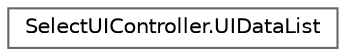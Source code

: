 digraph "クラス階層図"
{
 // LATEX_PDF_SIZE
  bgcolor="transparent";
  edge [fontname=Helvetica,fontsize=10,labelfontname=Helvetica,labelfontsize=10];
  node [fontname=Helvetica,fontsize=10,shape=box,height=0.2,width=0.4];
  rankdir="LR";
  Node0 [id="Node000000",label="SelectUIController.UIDataList",height=0.2,width=0.4,color="grey40", fillcolor="white", style="filled",URL="$class_select_u_i_controller_1_1_u_i_data_list.html",tooltip=" "];
}
